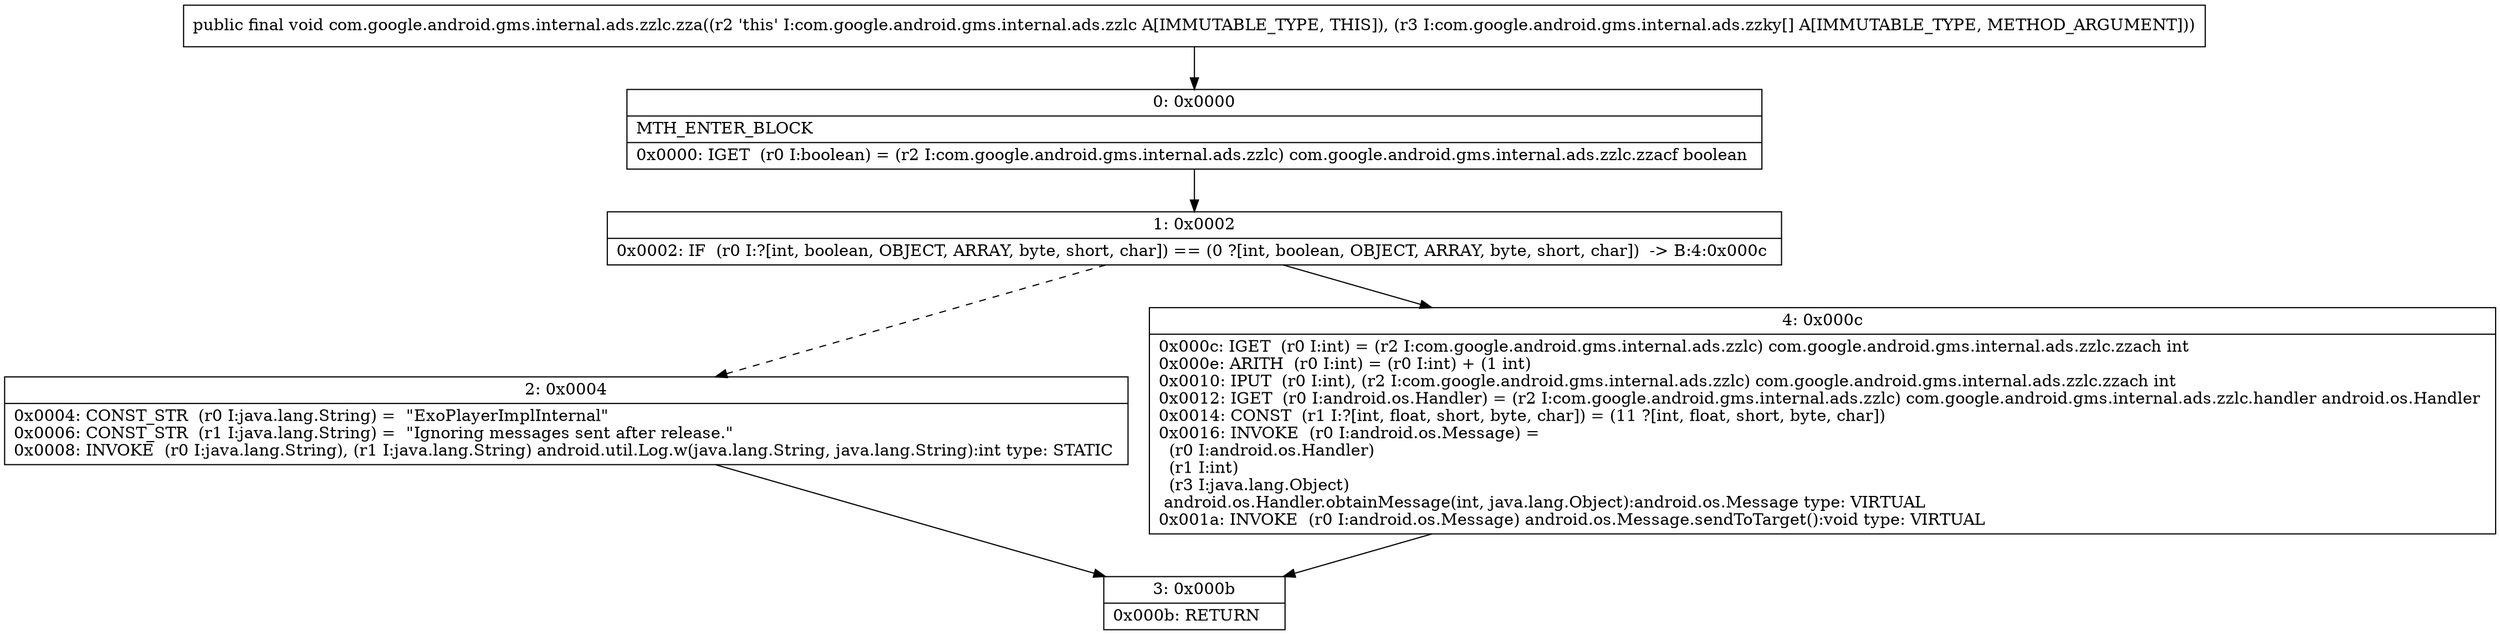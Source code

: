 digraph "CFG forcom.google.android.gms.internal.ads.zzlc.zza([Lcom\/google\/android\/gms\/internal\/ads\/zzky;)V" {
Node_0 [shape=record,label="{0\:\ 0x0000|MTH_ENTER_BLOCK\l|0x0000: IGET  (r0 I:boolean) = (r2 I:com.google.android.gms.internal.ads.zzlc) com.google.android.gms.internal.ads.zzlc.zzacf boolean \l}"];
Node_1 [shape=record,label="{1\:\ 0x0002|0x0002: IF  (r0 I:?[int, boolean, OBJECT, ARRAY, byte, short, char]) == (0 ?[int, boolean, OBJECT, ARRAY, byte, short, char])  \-\> B:4:0x000c \l}"];
Node_2 [shape=record,label="{2\:\ 0x0004|0x0004: CONST_STR  (r0 I:java.lang.String) =  \"ExoPlayerImplInternal\" \l0x0006: CONST_STR  (r1 I:java.lang.String) =  \"Ignoring messages sent after release.\" \l0x0008: INVOKE  (r0 I:java.lang.String), (r1 I:java.lang.String) android.util.Log.w(java.lang.String, java.lang.String):int type: STATIC \l}"];
Node_3 [shape=record,label="{3\:\ 0x000b|0x000b: RETURN   \l}"];
Node_4 [shape=record,label="{4\:\ 0x000c|0x000c: IGET  (r0 I:int) = (r2 I:com.google.android.gms.internal.ads.zzlc) com.google.android.gms.internal.ads.zzlc.zzach int \l0x000e: ARITH  (r0 I:int) = (r0 I:int) + (1 int) \l0x0010: IPUT  (r0 I:int), (r2 I:com.google.android.gms.internal.ads.zzlc) com.google.android.gms.internal.ads.zzlc.zzach int \l0x0012: IGET  (r0 I:android.os.Handler) = (r2 I:com.google.android.gms.internal.ads.zzlc) com.google.android.gms.internal.ads.zzlc.handler android.os.Handler \l0x0014: CONST  (r1 I:?[int, float, short, byte, char]) = (11 ?[int, float, short, byte, char]) \l0x0016: INVOKE  (r0 I:android.os.Message) = \l  (r0 I:android.os.Handler)\l  (r1 I:int)\l  (r3 I:java.lang.Object)\l android.os.Handler.obtainMessage(int, java.lang.Object):android.os.Message type: VIRTUAL \l0x001a: INVOKE  (r0 I:android.os.Message) android.os.Message.sendToTarget():void type: VIRTUAL \l}"];
MethodNode[shape=record,label="{public final void com.google.android.gms.internal.ads.zzlc.zza((r2 'this' I:com.google.android.gms.internal.ads.zzlc A[IMMUTABLE_TYPE, THIS]), (r3 I:com.google.android.gms.internal.ads.zzky[] A[IMMUTABLE_TYPE, METHOD_ARGUMENT])) }"];
MethodNode -> Node_0;
Node_0 -> Node_1;
Node_1 -> Node_2[style=dashed];
Node_1 -> Node_4;
Node_2 -> Node_3;
Node_4 -> Node_3;
}

